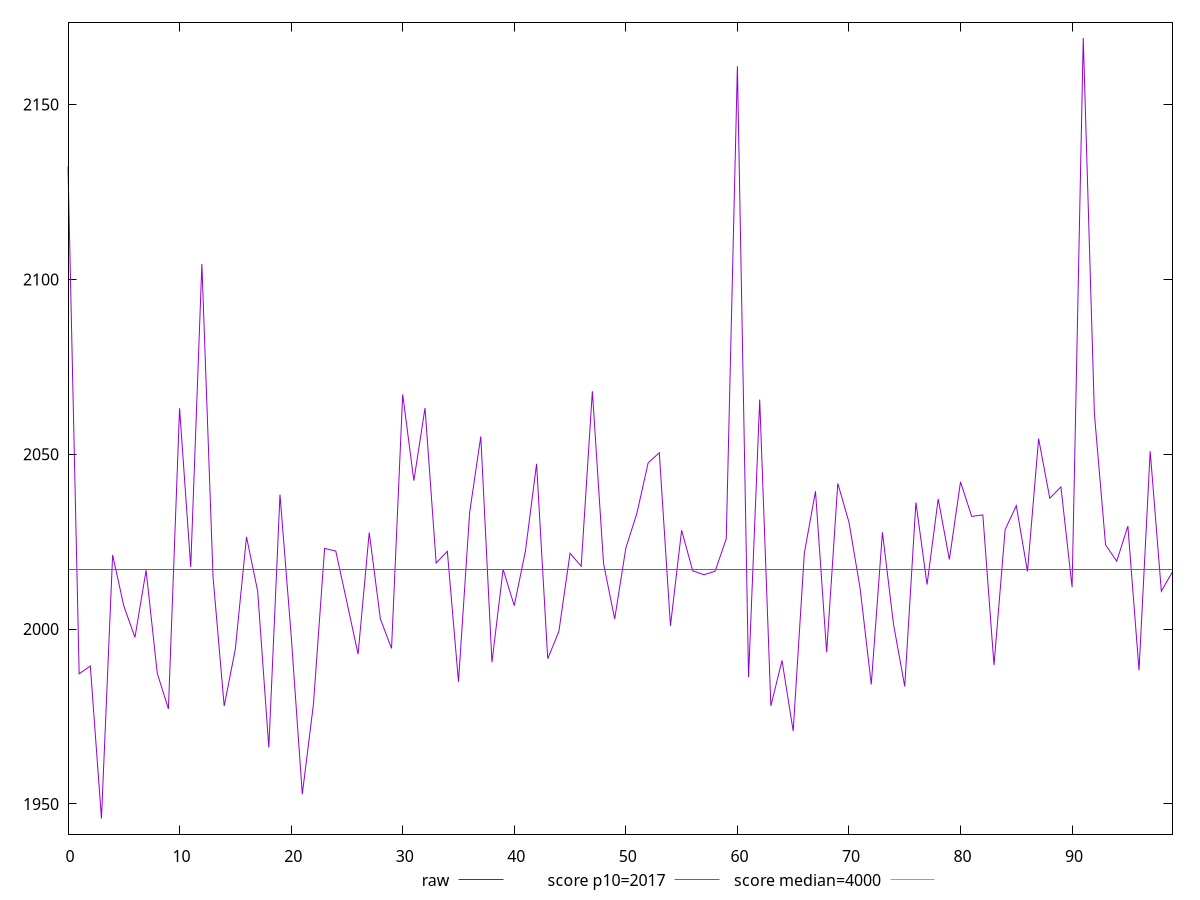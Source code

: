 reset

$raw <<EOF
0 2132.2960000000053
1 1987.224000000004
2 1989.420000000001
3 1945.824000000001
4 2021.204000000003
5 2006.6360000000032
6 1997.6280000000024
7 2016.816000000002
8 1987.3680000000018
9 1977.1840000000025
10 2063.148000000003
11 2017.7200000000034
12 2104.412000000002
13 2014.9000000000026
14 1977.980000000002
15 1994.3400000000024
16 2026.3680000000033
17 2010.8400000000024
18 1966.1040000000023
19 2038.4560000000035
20 1998.292000000003
21 1952.7840000000022
22 1978.5320000000006
23 2023.0640000000026
24 2022.316000000001
25 2007.6680000000008
26 1992.8240000000026
27 2027.6240000000034
28 2002.9040000000025
29 1994.4800000000037
30 2067.128000000003
31 2042.4600000000037
32 2063.2200000000043
33 2018.9080000000029
34 2022.2560000000021
35 1984.9280000000037
36 2033.3320000000012
37 2055.0880000000016
38 1990.5000000000036
39 2017.0920000000015
40 2006.7000000000035
41 2022.308000000003
42 2047.2520000000025
43 1991.5200000000027
44 1999.344000000002
45 2021.668000000002
46 2017.984000000001
47 2068.016000000003
48 2018.804000000001
49 2002.9000000000028
50 2023.1480000000024
51 2033.2120000000034
52 2047.5480000000025
53 2050.432000000004
54 2000.9280000000017
55 2028.2560000000017
56 2016.6480000000017
57 2015.5480000000025
58 2016.5400000000027
59 2025.8000000000022
60 2160.972000000004
61 1986.2880000000025
62 2065.6440000000025
63 1978.0400000000027
64 1991.0200000000032
65 1970.8440000000023
66 2021.7280000000012
67 2039.420000000003
68 1993.3520000000037
69 2041.6560000000015
70 2030.584000000001
71 2011.6440000000027
72 1984.176000000004
73 2027.680000000002
74 2001.264000000002
75 1983.588000000002
76 2036.2240000000022
77 2012.7360000000028
78 2037.2360000000026
79 2019.8960000000027
80 2042.1040000000035
81 2032.216000000001
82 2032.672000000003
83 1989.6880000000026
84 2028.4800000000016
85 2035.2880000000025
86 2016.4720000000036
87 2054.4640000000036
88 2037.4240000000023
89 2040.6480000000035
90 2011.9800000000018
91 2169.0720000000038
92 2061.5640000000026
93 2024.1160000000018
94 2019.4080000000029
95 2029.4520000000034
96 1988.2120000000023
97 2050.892000000002
98 2010.8280000000018
99 2016.408000000003
EOF

set key outside below
set xrange [0:99]
set yrange [1941.359040000001:2173.536960000004]
set trange [1941.359040000001:2173.536960000004]
set terminal svg size 640, 500 enhanced background rgb 'white'
set output "reports/report_00030_2021-02-24T20-42-31.540Z/mainthread-work-breakdown/samples/music/raw/values.svg"

plot $raw title "raw" with line, \
     2017 title "score p10=2017", \
     4000 title "score median=4000"

reset
